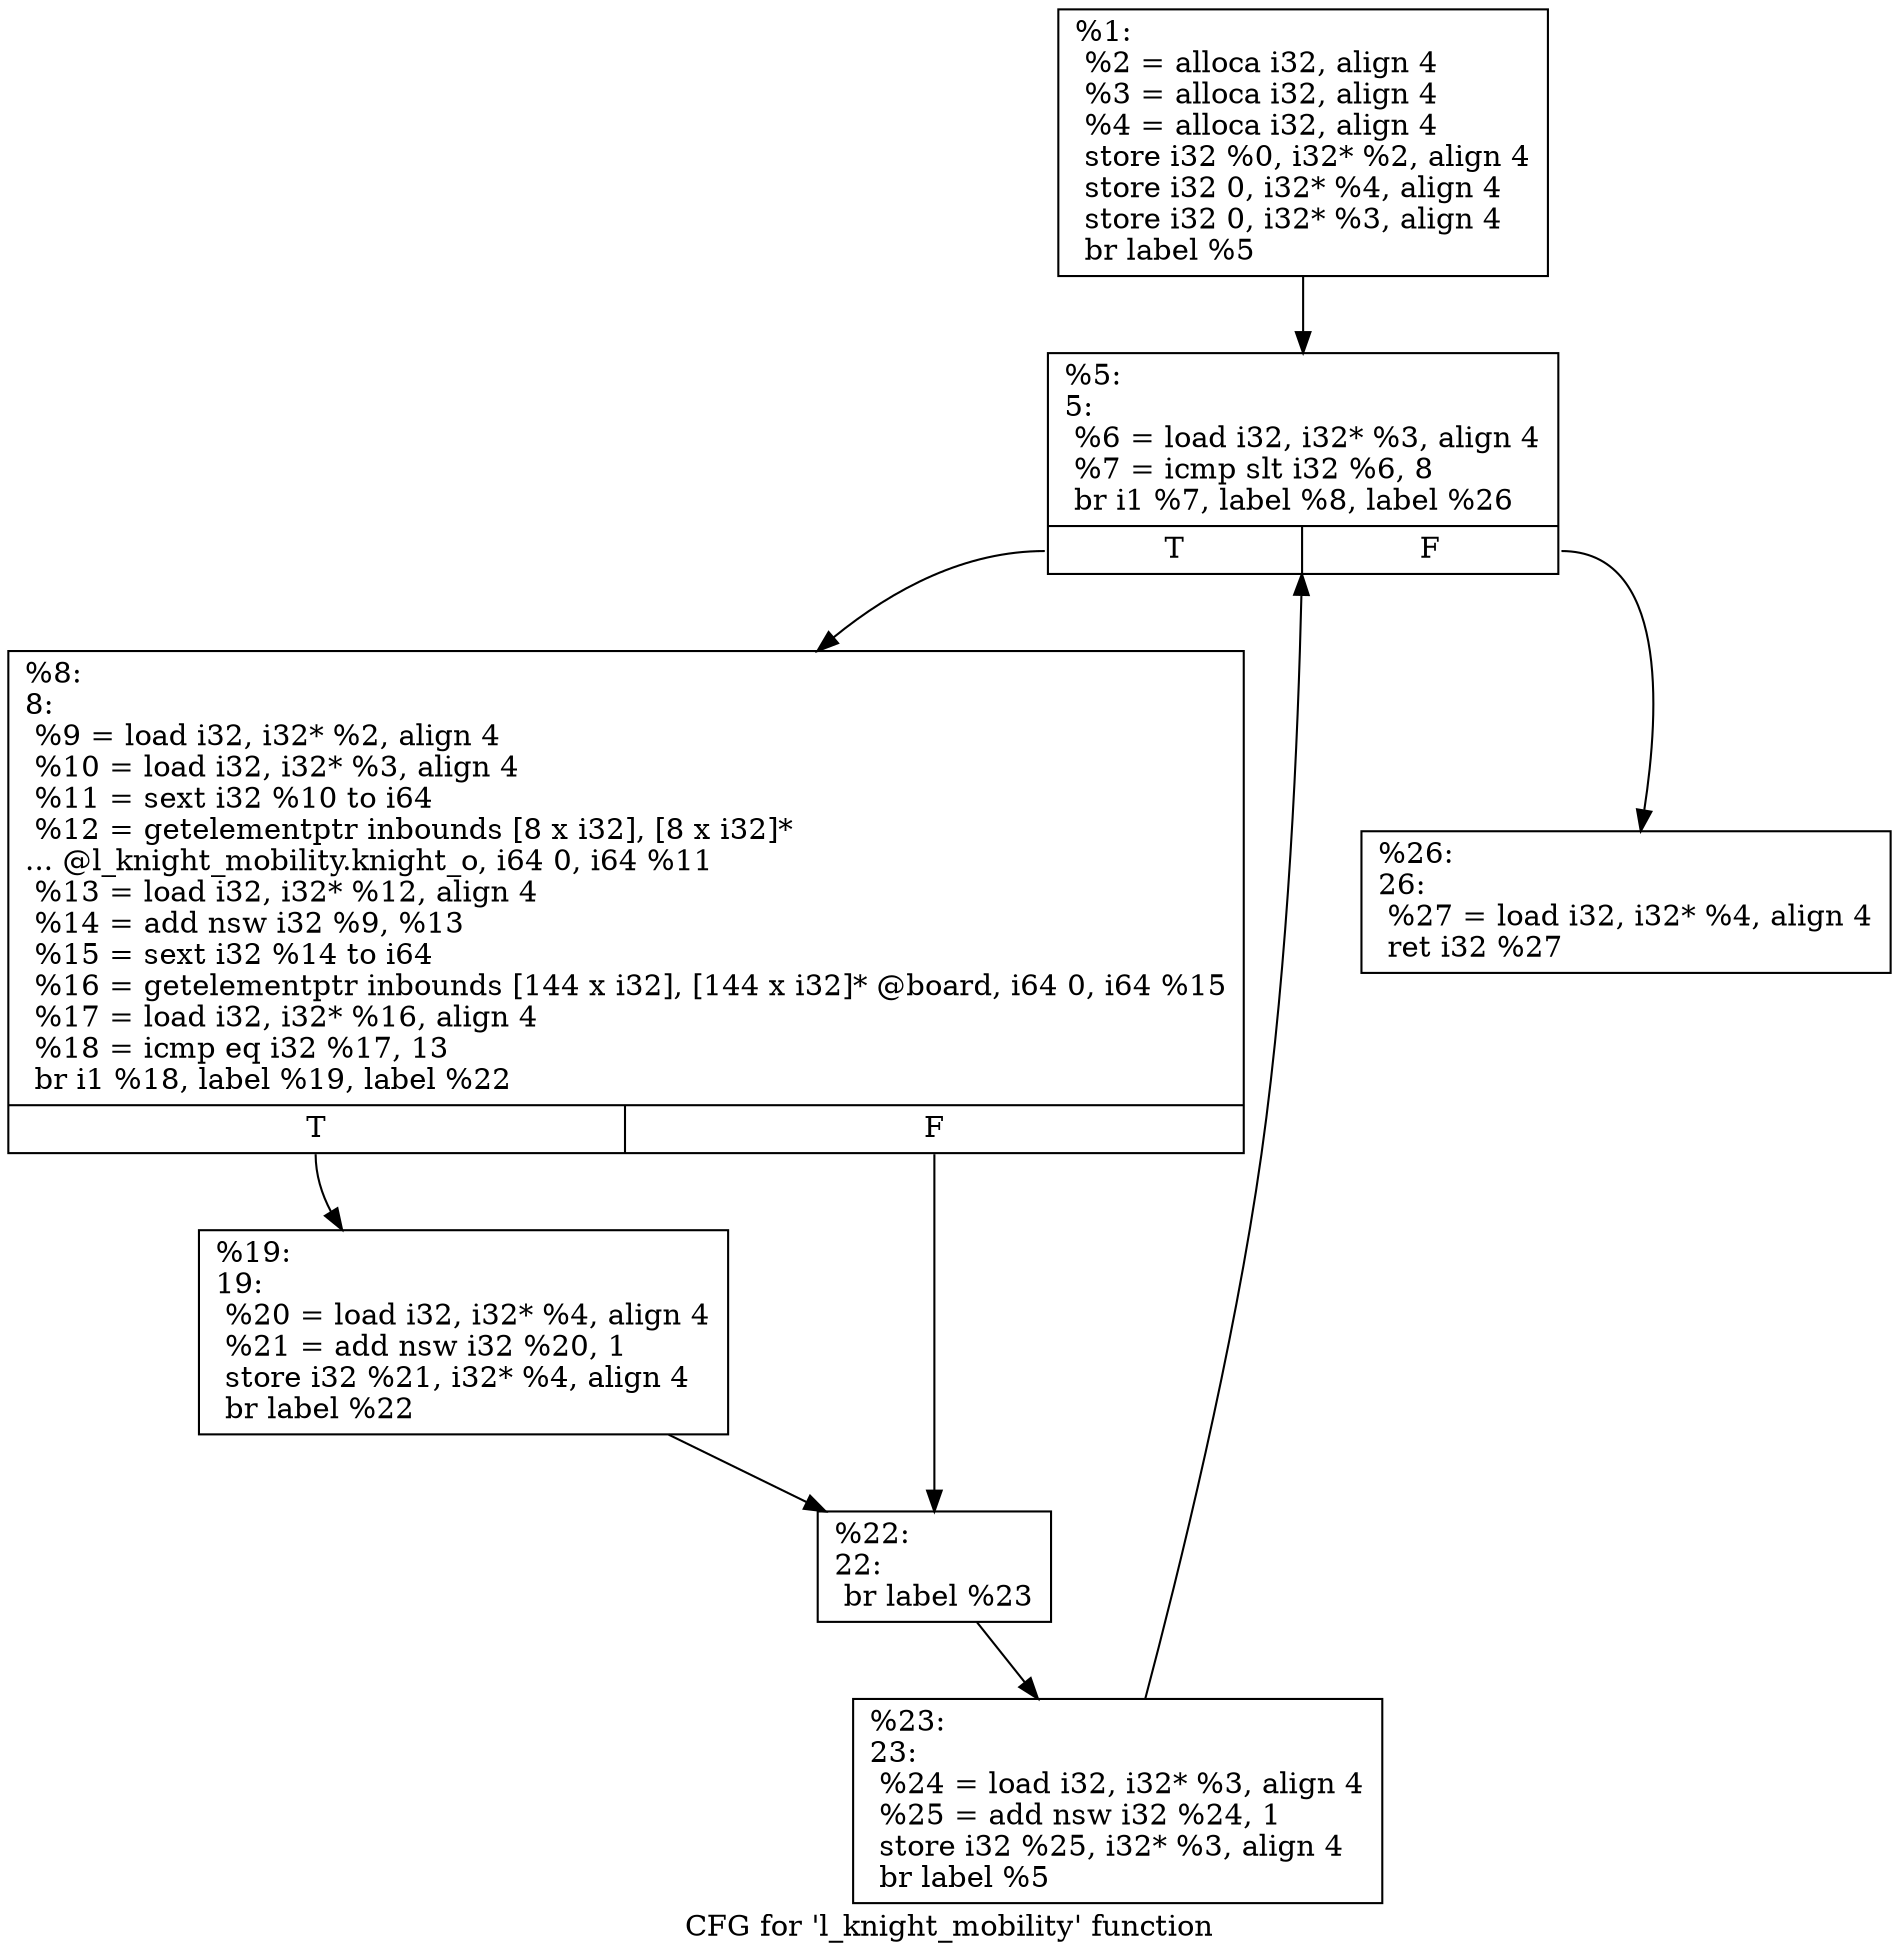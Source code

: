 digraph "CFG for 'l_knight_mobility' function" {
	label="CFG for 'l_knight_mobility' function";

	Node0x27b91f0 [shape=record,label="{%1:\l  %2 = alloca i32, align 4\l  %3 = alloca i32, align 4\l  %4 = alloca i32, align 4\l  store i32 %0, i32* %2, align 4\l  store i32 0, i32* %4, align 4\l  store i32 0, i32* %3, align 4\l  br label %5\l}"];
	Node0x27b91f0 -> Node0x27bb4d0;
	Node0x27bb4d0 [shape=record,label="{%5:\l5:                                                \l  %6 = load i32, i32* %3, align 4\l  %7 = icmp slt i32 %6, 8\l  br i1 %7, label %8, label %26\l|{<s0>T|<s1>F}}"];
	Node0x27bb4d0:s0 -> Node0x27bb520;
	Node0x27bb4d0:s1 -> Node0x27bb660;
	Node0x27bb520 [shape=record,label="{%8:\l8:                                                \l  %9 = load i32, i32* %2, align 4\l  %10 = load i32, i32* %3, align 4\l  %11 = sext i32 %10 to i64\l  %12 = getelementptr inbounds [8 x i32], [8 x i32]*\l... @l_knight_mobility.knight_o, i64 0, i64 %11\l  %13 = load i32, i32* %12, align 4\l  %14 = add nsw i32 %9, %13\l  %15 = sext i32 %14 to i64\l  %16 = getelementptr inbounds [144 x i32], [144 x i32]* @board, i64 0, i64 %15\l  %17 = load i32, i32* %16, align 4\l  %18 = icmp eq i32 %17, 13\l  br i1 %18, label %19, label %22\l|{<s0>T|<s1>F}}"];
	Node0x27bb520:s0 -> Node0x27bb570;
	Node0x27bb520:s1 -> Node0x27bb5c0;
	Node0x27bb570 [shape=record,label="{%19:\l19:                                               \l  %20 = load i32, i32* %4, align 4\l  %21 = add nsw i32 %20, 1\l  store i32 %21, i32* %4, align 4\l  br label %22\l}"];
	Node0x27bb570 -> Node0x27bb5c0;
	Node0x27bb5c0 [shape=record,label="{%22:\l22:                                               \l  br label %23\l}"];
	Node0x27bb5c0 -> Node0x27bb610;
	Node0x27bb610 [shape=record,label="{%23:\l23:                                               \l  %24 = load i32, i32* %3, align 4\l  %25 = add nsw i32 %24, 1\l  store i32 %25, i32* %3, align 4\l  br label %5\l}"];
	Node0x27bb610 -> Node0x27bb4d0;
	Node0x27bb660 [shape=record,label="{%26:\l26:                                               \l  %27 = load i32, i32* %4, align 4\l  ret i32 %27\l}"];
}
